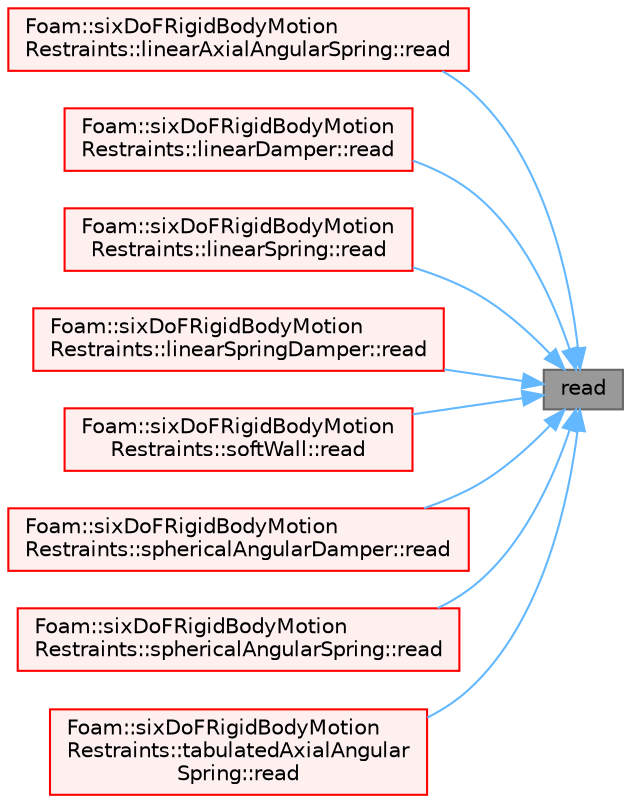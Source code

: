 digraph "read"
{
 // LATEX_PDF_SIZE
  bgcolor="transparent";
  edge [fontname=Helvetica,fontsize=10,labelfontname=Helvetica,labelfontsize=10];
  node [fontname=Helvetica,fontsize=10,shape=box,height=0.2,width=0.4];
  rankdir="RL";
  Node1 [id="Node000001",label="read",height=0.2,width=0.4,color="gray40", fillcolor="grey60", style="filled", fontcolor="black",tooltip=" "];
  Node1 -> Node2 [id="edge1_Node000001_Node000002",dir="back",color="steelblue1",style="solid",tooltip=" "];
  Node2 [id="Node000002",label="Foam::sixDoFRigidBodyMotion\lRestraints::linearAxialAngularSpring::read",height=0.2,width=0.4,color="red", fillcolor="#FFF0F0", style="filled",URL="$classFoam_1_1sixDoFRigidBodyMotionRestraints_1_1linearAxialAngularSpring.html#affa21705bb326eaf3c87a5c6c1e56f3b",tooltip=" "];
  Node1 -> Node4 [id="edge2_Node000001_Node000004",dir="back",color="steelblue1",style="solid",tooltip=" "];
  Node4 [id="Node000004",label="Foam::sixDoFRigidBodyMotion\lRestraints::linearDamper::read",height=0.2,width=0.4,color="red", fillcolor="#FFF0F0", style="filled",URL="$classFoam_1_1sixDoFRigidBodyMotionRestraints_1_1linearDamper.html#affa21705bb326eaf3c87a5c6c1e56f3b",tooltip=" "];
  Node1 -> Node6 [id="edge3_Node000001_Node000006",dir="back",color="steelblue1",style="solid",tooltip=" "];
  Node6 [id="Node000006",label="Foam::sixDoFRigidBodyMotion\lRestraints::linearSpring::read",height=0.2,width=0.4,color="red", fillcolor="#FFF0F0", style="filled",URL="$classFoam_1_1sixDoFRigidBodyMotionRestraints_1_1linearSpring.html#affa21705bb326eaf3c87a5c6c1e56f3b",tooltip=" "];
  Node1 -> Node8 [id="edge4_Node000001_Node000008",dir="back",color="steelblue1",style="solid",tooltip=" "];
  Node8 [id="Node000008",label="Foam::sixDoFRigidBodyMotion\lRestraints::linearSpringDamper::read",height=0.2,width=0.4,color="red", fillcolor="#FFF0F0", style="filled",URL="$classFoam_1_1sixDoFRigidBodyMotionRestraints_1_1linearSpringDamper.html#affa21705bb326eaf3c87a5c6c1e56f3b",tooltip=" "];
  Node1 -> Node10 [id="edge5_Node000001_Node000010",dir="back",color="steelblue1",style="solid",tooltip=" "];
  Node10 [id="Node000010",label="Foam::sixDoFRigidBodyMotion\lRestraints::softWall::read",height=0.2,width=0.4,color="red", fillcolor="#FFF0F0", style="filled",URL="$classFoam_1_1sixDoFRigidBodyMotionRestraints_1_1softWall.html#affa21705bb326eaf3c87a5c6c1e56f3b",tooltip=" "];
  Node1 -> Node12 [id="edge6_Node000001_Node000012",dir="back",color="steelblue1",style="solid",tooltip=" "];
  Node12 [id="Node000012",label="Foam::sixDoFRigidBodyMotion\lRestraints::sphericalAngularDamper::read",height=0.2,width=0.4,color="red", fillcolor="#FFF0F0", style="filled",URL="$classFoam_1_1sixDoFRigidBodyMotionRestraints_1_1sphericalAngularDamper.html#affa21705bb326eaf3c87a5c6c1e56f3b",tooltip=" "];
  Node1 -> Node14 [id="edge7_Node000001_Node000014",dir="back",color="steelblue1",style="solid",tooltip=" "];
  Node14 [id="Node000014",label="Foam::sixDoFRigidBodyMotion\lRestraints::sphericalAngularSpring::read",height=0.2,width=0.4,color="red", fillcolor="#FFF0F0", style="filled",URL="$classFoam_1_1sixDoFRigidBodyMotionRestraints_1_1sphericalAngularSpring.html#affa21705bb326eaf3c87a5c6c1e56f3b",tooltip=" "];
  Node1 -> Node16 [id="edge8_Node000001_Node000016",dir="back",color="steelblue1",style="solid",tooltip=" "];
  Node16 [id="Node000016",label="Foam::sixDoFRigidBodyMotion\lRestraints::tabulatedAxialAngular\lSpring::read",height=0.2,width=0.4,color="red", fillcolor="#FFF0F0", style="filled",URL="$classFoam_1_1sixDoFRigidBodyMotionRestraints_1_1tabulatedAxialAngularSpring.html#affa21705bb326eaf3c87a5c6c1e56f3b",tooltip=" "];
}
